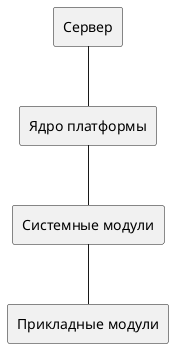 @startuml

rectangle "Сервер" as server {
}

rectangle "Ядро платформы" as core {
}

rectangle "Системные модули" as system_modules  {
}

rectangle "Прикладные модули" as app_modules {
}

server -down- core
core -down- system_modules
system_modules -down- app_modules

@enduml